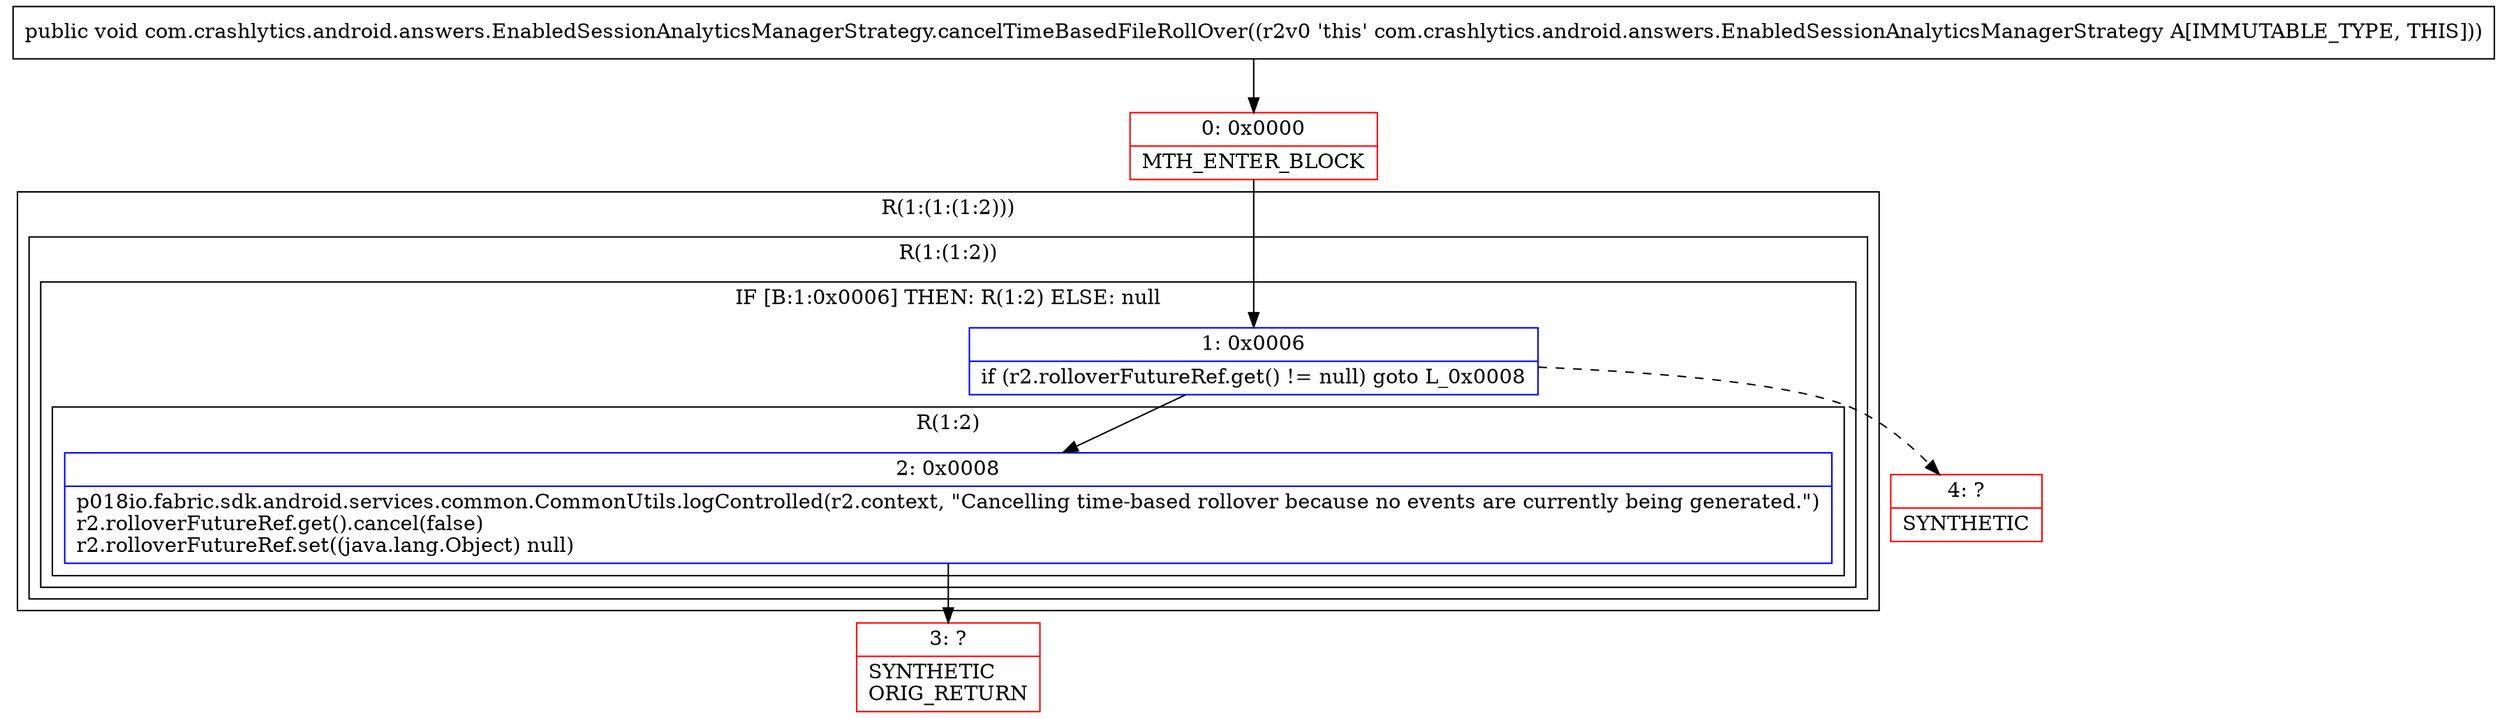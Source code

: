 digraph "CFG forcom.crashlytics.android.answers.EnabledSessionAnalyticsManagerStrategy.cancelTimeBasedFileRollOver()V" {
subgraph cluster_Region_888703766 {
label = "R(1:(1:(1:2)))";
node [shape=record,color=blue];
subgraph cluster_Region_1006493863 {
label = "R(1:(1:2))";
node [shape=record,color=blue];
subgraph cluster_IfRegion_218103329 {
label = "IF [B:1:0x0006] THEN: R(1:2) ELSE: null";
node [shape=record,color=blue];
Node_1 [shape=record,label="{1\:\ 0x0006|if (r2.rolloverFutureRef.get() != null) goto L_0x0008\l}"];
subgraph cluster_Region_1965211931 {
label = "R(1:2)";
node [shape=record,color=blue];
Node_2 [shape=record,label="{2\:\ 0x0008|p018io.fabric.sdk.android.services.common.CommonUtils.logControlled(r2.context, \"Cancelling time\-based rollover because no events are currently being generated.\")\lr2.rolloverFutureRef.get().cancel(false)\lr2.rolloverFutureRef.set((java.lang.Object) null)\l}"];
}
}
}
}
Node_0 [shape=record,color=red,label="{0\:\ 0x0000|MTH_ENTER_BLOCK\l}"];
Node_3 [shape=record,color=red,label="{3\:\ ?|SYNTHETIC\lORIG_RETURN\l}"];
Node_4 [shape=record,color=red,label="{4\:\ ?|SYNTHETIC\l}"];
MethodNode[shape=record,label="{public void com.crashlytics.android.answers.EnabledSessionAnalyticsManagerStrategy.cancelTimeBasedFileRollOver((r2v0 'this' com.crashlytics.android.answers.EnabledSessionAnalyticsManagerStrategy A[IMMUTABLE_TYPE, THIS])) }"];
MethodNode -> Node_0;
Node_1 -> Node_2;
Node_1 -> Node_4[style=dashed];
Node_2 -> Node_3;
Node_0 -> Node_1;
}

